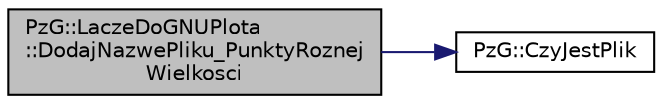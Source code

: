 digraph "PzG::LaczeDoGNUPlota::DodajNazwePliku_PunktyRoznejWielkosci"
{
 // LATEX_PDF_SIZE
  edge [fontname="Helvetica",fontsize="10",labelfontname="Helvetica",labelfontsize="10"];
  node [fontname="Helvetica",fontsize="10",shape=record];
  rankdir="LR";
  Node1 [label="PzG::LaczeDoGNUPlota\l::DodajNazwePliku_PunktyRoznej\lWielkosci",height=0.2,width=0.4,color="black", fillcolor="grey75", style="filled", fontcolor="black",tooltip="Dodaje nazwę pliku."];
  Node1 -> Node2 [color="midnightblue",fontsize="10",style="solid",fontname="Helvetica"];
  Node2 [label="PzG::CzyJestPlik",height=0.2,width=0.4,color="black", fillcolor="white", style="filled",URL="$namespace_pz_g.html#ae1aad0c681853d7e47da4cdfccefc102",tooltip="Funkcja pomocnicza, sprawdza czy plik o podanej nazwie jest na dysku."];
}
